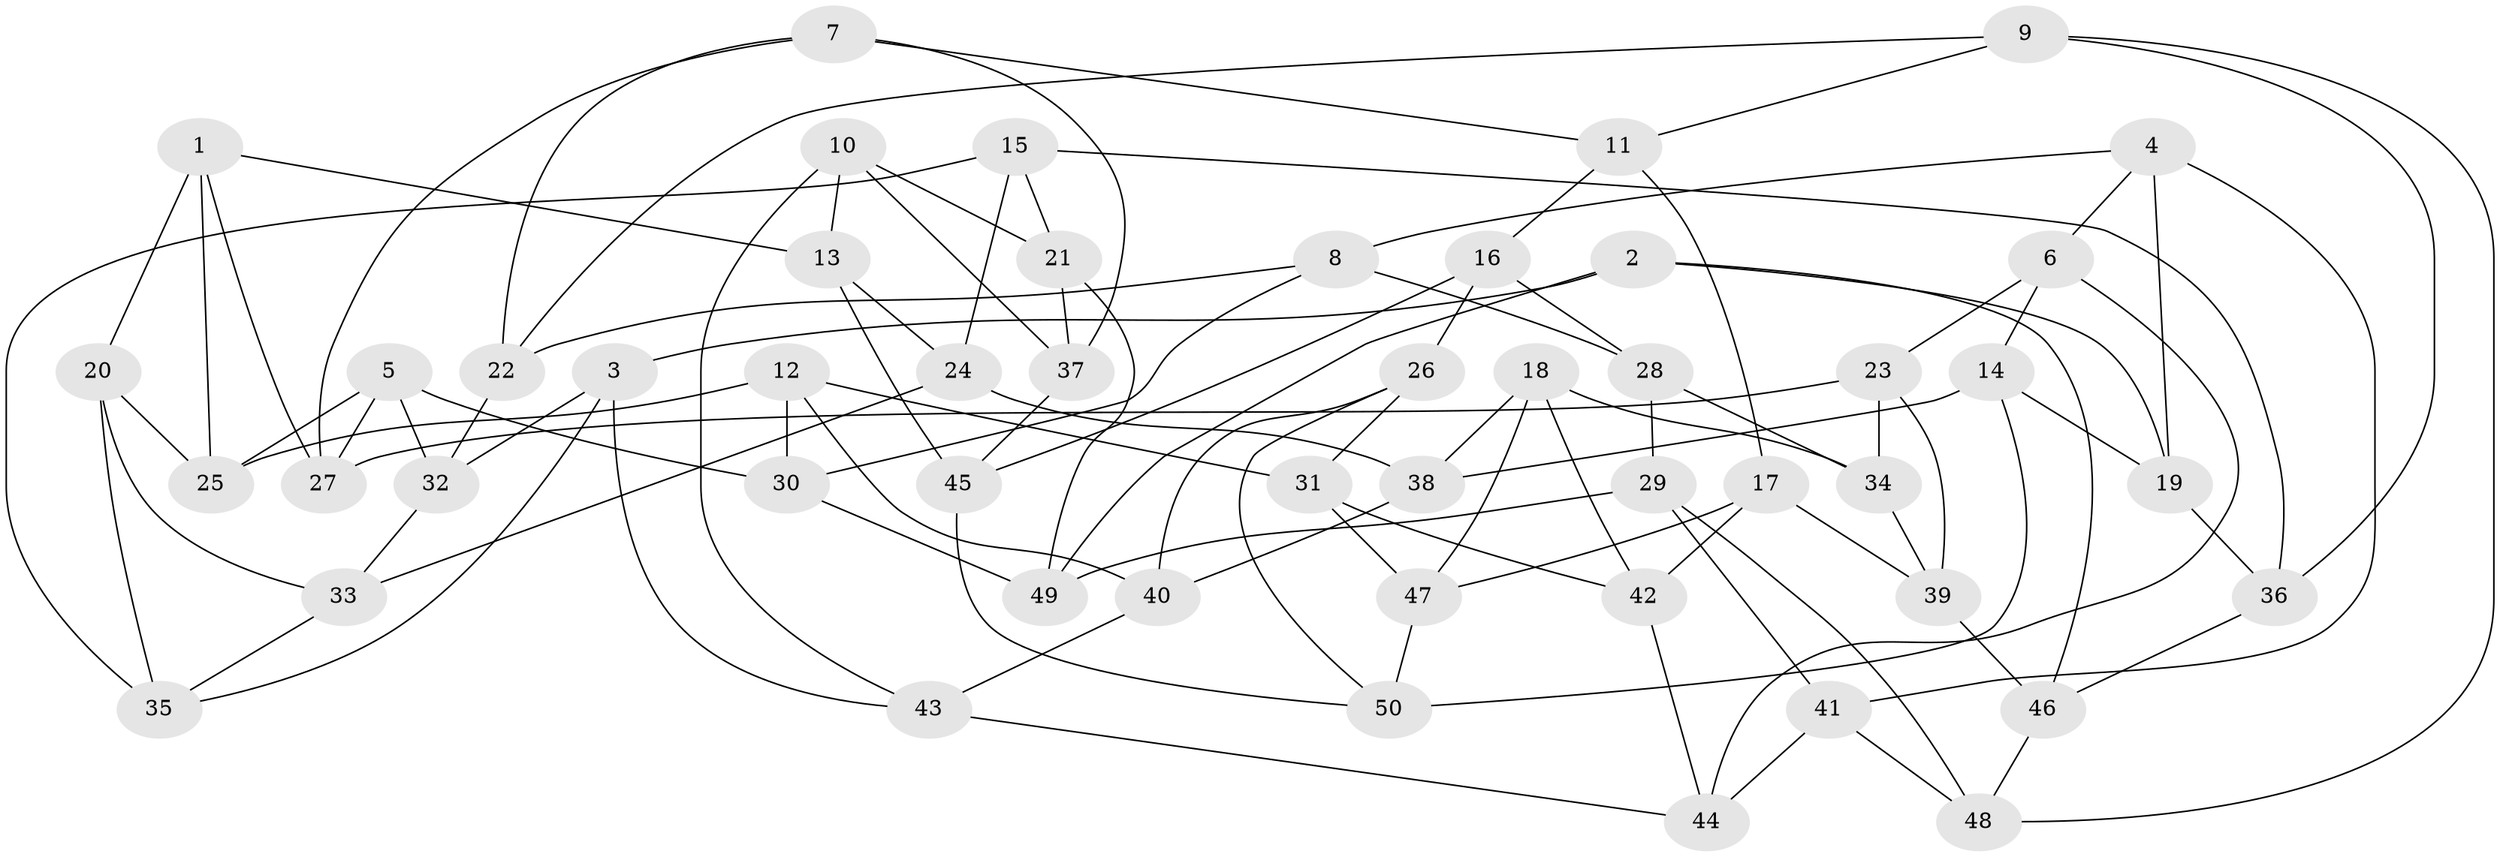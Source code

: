 // coarse degree distribution, {6: 0.16129032258064516, 4: 0.2903225806451613, 5: 0.3870967741935484, 3: 0.12903225806451613, 2: 0.03225806451612903}
// Generated by graph-tools (version 1.1) at 2025/38/03/04/25 23:38:08]
// undirected, 50 vertices, 100 edges
graph export_dot {
  node [color=gray90,style=filled];
  1;
  2;
  3;
  4;
  5;
  6;
  7;
  8;
  9;
  10;
  11;
  12;
  13;
  14;
  15;
  16;
  17;
  18;
  19;
  20;
  21;
  22;
  23;
  24;
  25;
  26;
  27;
  28;
  29;
  30;
  31;
  32;
  33;
  34;
  35;
  36;
  37;
  38;
  39;
  40;
  41;
  42;
  43;
  44;
  45;
  46;
  47;
  48;
  49;
  50;
  1 -- 25;
  1 -- 20;
  1 -- 13;
  1 -- 27;
  2 -- 19;
  2 -- 3;
  2 -- 49;
  2 -- 46;
  3 -- 35;
  3 -- 32;
  3 -- 43;
  4 -- 41;
  4 -- 8;
  4 -- 19;
  4 -- 6;
  5 -- 32;
  5 -- 25;
  5 -- 27;
  5 -- 30;
  6 -- 23;
  6 -- 14;
  6 -- 44;
  7 -- 22;
  7 -- 37;
  7 -- 27;
  7 -- 11;
  8 -- 30;
  8 -- 22;
  8 -- 28;
  9 -- 48;
  9 -- 11;
  9 -- 36;
  9 -- 22;
  10 -- 43;
  10 -- 37;
  10 -- 13;
  10 -- 21;
  11 -- 17;
  11 -- 16;
  12 -- 31;
  12 -- 25;
  12 -- 30;
  12 -- 40;
  13 -- 45;
  13 -- 24;
  14 -- 19;
  14 -- 50;
  14 -- 38;
  15 -- 24;
  15 -- 36;
  15 -- 21;
  15 -- 35;
  16 -- 26;
  16 -- 45;
  16 -- 28;
  17 -- 42;
  17 -- 39;
  17 -- 47;
  18 -- 38;
  18 -- 42;
  18 -- 34;
  18 -- 47;
  19 -- 36;
  20 -- 35;
  20 -- 33;
  20 -- 25;
  21 -- 37;
  21 -- 49;
  22 -- 32;
  23 -- 27;
  23 -- 39;
  23 -- 34;
  24 -- 38;
  24 -- 33;
  26 -- 31;
  26 -- 50;
  26 -- 40;
  28 -- 29;
  28 -- 34;
  29 -- 48;
  29 -- 41;
  29 -- 49;
  30 -- 49;
  31 -- 47;
  31 -- 42;
  32 -- 33;
  33 -- 35;
  34 -- 39;
  36 -- 46;
  37 -- 45;
  38 -- 40;
  39 -- 46;
  40 -- 43;
  41 -- 44;
  41 -- 48;
  42 -- 44;
  43 -- 44;
  45 -- 50;
  46 -- 48;
  47 -- 50;
}
